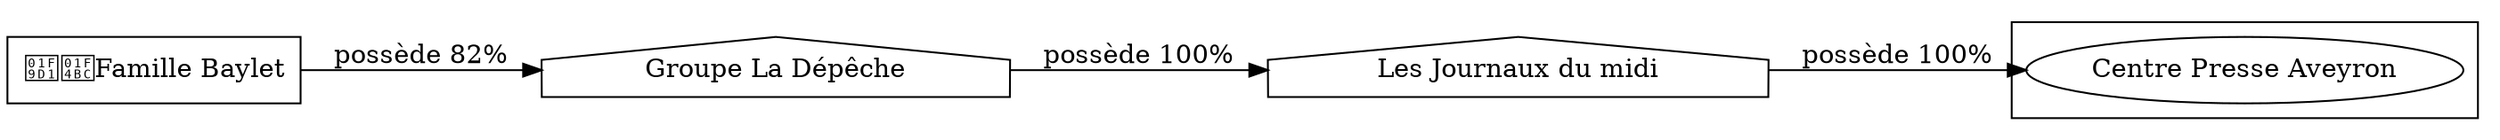 digraph {
  rankdir=LR;
  subgraph roots {
    
      "famille-baylet-241"[label="🧑‍💼Famille Baylet" shape=box]
    
  }

  
    "les-journaux-du-midi-248"[label="Les Journaux du midi" shape=house]
  
    "groupe-la-depeche-242"[label="Groupe La Dépêche" shape=house]
  

  subgraph clusterLeaves {
    
      "centre-presse-aveyron-251"[label="Centre Presse Aveyron"]
    
  }

  
    "les-journaux-du-midi-248" -> "centre-presse-aveyron-251" [
      label="possède 100%"
    ]
  
    "groupe-la-depeche-242" -> "les-journaux-du-midi-248" [
      label="possède 100%"
    ]
  
    "famille-baylet-241" -> "groupe-la-depeche-242" [
      label="possède 82%"
    ]
  
}
